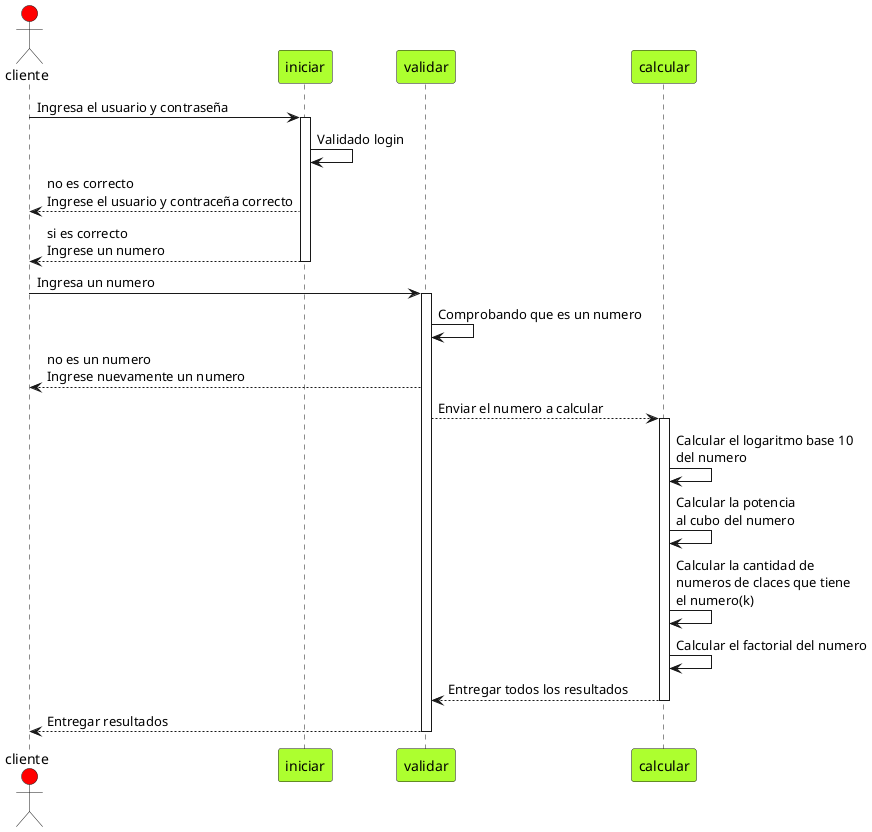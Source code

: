 
@startuml
actor cliente #red
participant iniciar #GreenYellow
participant validar #GreenYellow
participant calcular #GreenYellow
cliente -> iniciar #Green: Ingresa el usuario y contraseña
activate iniciar
iniciar-> iniciar: Validado login 
iniciar --> cliente:no es correcto\nIngrese el usuario y contraceña correcto
iniciar --> cliente:si es correcto\nIngrese un numero
deactivate iniciar
cliente -> validar: Ingresa un numero
activate validar
validar-> validar: Comprobando que es un numero
validar--> cliente: no es un numero\nIngrese nuevamente un numero
validar --> calcular: Enviar el numero a calcular
activate calcular
calcular -> calcular: Calcular el logaritmo base 10 \ndel numero
calcular -> calcular: Calcular la potencia \nal cubo del numero
calcular -> calcular: Calcular la cantidad de \nnumeros de claces que tiene \nel numero(k)
calcular -> calcular: Calcular el factorial del numero
calcular --> validar: Entregar todos los resultados
deactivate calcular
validar --> cliente: Entregar resultados
deactivate validar
@enduml